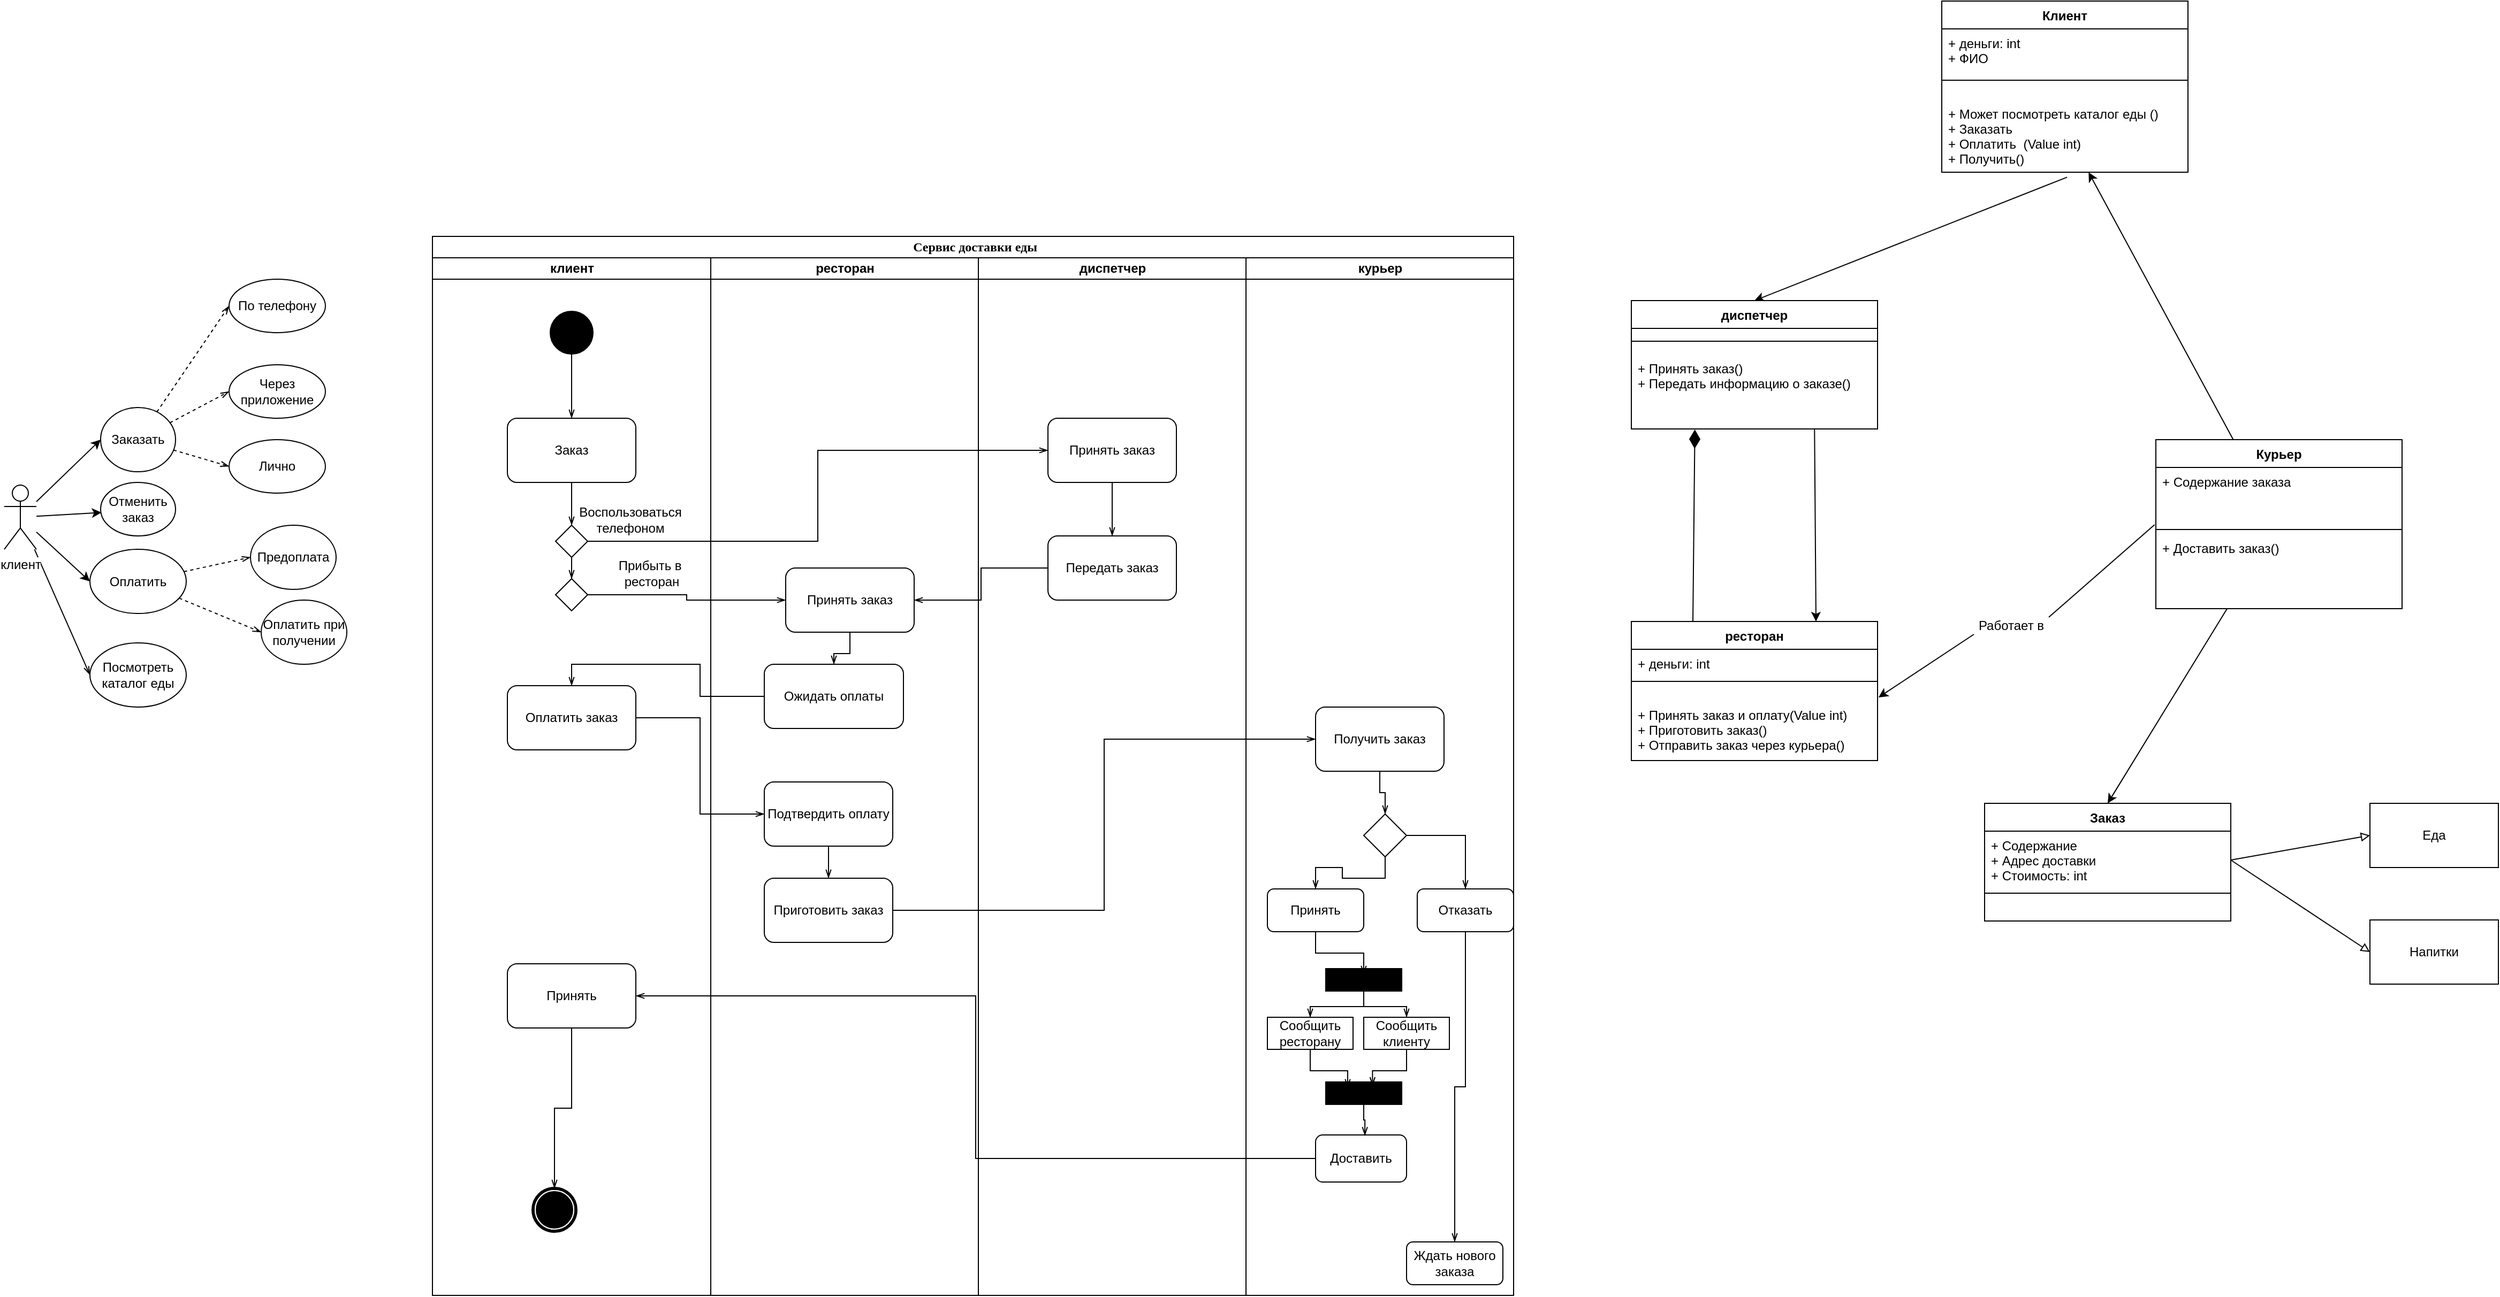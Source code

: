 <mxfile version="12.7.0" type="github">
  <diagram id="e7e014a7-5840-1c2e-5031-d8a46d1fe8dd" name="Page-1">
    <mxGraphModel dx="1673" dy="1760" grid="1" gridSize="10" guides="1" tooltips="1" connect="1" arrows="1" fold="1" page="1" pageScale="1" pageWidth="1169" pageHeight="826" background="#ffffff" math="0" shadow="0">
      <root>
        <mxCell id="0"/>
        <mxCell id="1" parent="0"/>
        <mxCell id="ED42qZIdBEckQJyKbsHn-58" style="orthogonalLoop=1;jettySize=auto;html=1;entryX=0;entryY=0.5;entryDx=0;entryDy=0;rounded=1;strokeColor=#000000;" parent="1" source="ED42qZIdBEckQJyKbsHn-43" target="ED42qZIdBEckQJyKbsHn-53" edge="1">
          <mxGeometry relative="1" as="geometry"/>
        </mxCell>
        <mxCell id="ED42qZIdBEckQJyKbsHn-59" style="edgeStyle=none;rounded=1;orthogonalLoop=1;jettySize=auto;html=1;entryX=0.012;entryY=0.562;entryDx=0;entryDy=0;entryPerimeter=0;strokeColor=#000000;" parent="1" source="ED42qZIdBEckQJyKbsHn-43" target="ED42qZIdBEckQJyKbsHn-54" edge="1">
          <mxGeometry relative="1" as="geometry"/>
        </mxCell>
        <mxCell id="ED42qZIdBEckQJyKbsHn-60" style="edgeStyle=none;rounded=1;orthogonalLoop=1;jettySize=auto;html=1;entryX=0;entryY=0.5;entryDx=0;entryDy=0;strokeColor=#000000;" parent="1" source="ED42qZIdBEckQJyKbsHn-43" target="ED42qZIdBEckQJyKbsHn-55" edge="1">
          <mxGeometry relative="1" as="geometry"/>
        </mxCell>
        <mxCell id="ED42qZIdBEckQJyKbsHn-73" style="edgeStyle=none;rounded=1;orthogonalLoop=1;jettySize=auto;html=1;entryX=0;entryY=0.5;entryDx=0;entryDy=0;endArrow=openThin;endFill=0;strokeColor=#000000;" parent="1" source="ED42qZIdBEckQJyKbsHn-43" target="ED42qZIdBEckQJyKbsHn-71" edge="1">
          <mxGeometry relative="1" as="geometry"/>
        </mxCell>
        <mxCell id="ED42qZIdBEckQJyKbsHn-43" value="клиент" style="shape=umlActor;verticalLabelPosition=bottom;labelBackgroundColor=#ffffff;verticalAlign=top;html=1;outlineConnect=0;labelPosition=center;align=center;" parent="1" vertex="1">
          <mxGeometry x="70" y="262.52" width="30" height="60" as="geometry"/>
        </mxCell>
        <mxCell id="ED42qZIdBEckQJyKbsHn-68" style="edgeStyle=none;rounded=1;orthogonalLoop=1;jettySize=auto;html=1;entryX=0;entryY=0.5;entryDx=0;entryDy=0;endArrow=openThin;endFill=0;strokeColor=#000000;dashed=1;" parent="1" source="ED42qZIdBEckQJyKbsHn-53" target="ED42qZIdBEckQJyKbsHn-67" edge="1">
          <mxGeometry relative="1" as="geometry"/>
        </mxCell>
        <mxCell id="ED42qZIdBEckQJyKbsHn-77" style="edgeStyle=none;rounded=1;orthogonalLoop=1;jettySize=auto;html=1;entryX=0;entryY=0.5;entryDx=0;entryDy=0;dashed=1;endArrow=openThin;endFill=0;strokeColor=#000000;" parent="1" source="ED42qZIdBEckQJyKbsHn-53" target="ED42qZIdBEckQJyKbsHn-74" edge="1">
          <mxGeometry relative="1" as="geometry"/>
        </mxCell>
        <mxCell id="ED42qZIdBEckQJyKbsHn-78" style="edgeStyle=none;rounded=1;orthogonalLoop=1;jettySize=auto;html=1;entryX=0;entryY=0.5;entryDx=0;entryDy=0;dashed=1;endArrow=openThin;endFill=0;strokeColor=#000000;" parent="1" source="ED42qZIdBEckQJyKbsHn-53" target="ED42qZIdBEckQJyKbsHn-75" edge="1">
          <mxGeometry relative="1" as="geometry"/>
        </mxCell>
        <mxCell id="ED42qZIdBEckQJyKbsHn-53" value="&lt;div align=&quot;center&quot;&gt;Заказать&lt;/div&gt;" style="ellipse;whiteSpace=wrap;html=1;align=center;" parent="1" vertex="1">
          <mxGeometry x="160" y="190" width="70" height="60" as="geometry"/>
        </mxCell>
        <mxCell id="ED42qZIdBEckQJyKbsHn-54" value="Отменить заказ&lt;br&gt;" style="ellipse;whiteSpace=wrap;html=1;" parent="1" vertex="1">
          <mxGeometry x="160" y="260" width="70" height="50" as="geometry"/>
        </mxCell>
        <mxCell id="ED42qZIdBEckQJyKbsHn-65" style="edgeStyle=none;rounded=1;orthogonalLoop=1;jettySize=auto;html=1;entryX=0;entryY=0.5;entryDx=0;entryDy=0;strokeColor=#000000;dashed=1;endArrow=openThin;endFill=0;" parent="1" source="ED42qZIdBEckQJyKbsHn-55" target="ED42qZIdBEckQJyKbsHn-62" edge="1">
          <mxGeometry relative="1" as="geometry"/>
        </mxCell>
        <mxCell id="ED42qZIdBEckQJyKbsHn-66" style="edgeStyle=none;rounded=1;orthogonalLoop=1;jettySize=auto;html=1;entryX=0;entryY=0.5;entryDx=0;entryDy=0;strokeColor=#000000;endArrow=openThin;endFill=0;dashed=1;" parent="1" source="ED42qZIdBEckQJyKbsHn-55" target="ED42qZIdBEckQJyKbsHn-63" edge="1">
          <mxGeometry relative="1" as="geometry"/>
        </mxCell>
        <mxCell id="ED42qZIdBEckQJyKbsHn-55" value="Оплатить" style="ellipse;whiteSpace=wrap;html=1;" parent="1" vertex="1">
          <mxGeometry x="150" y="322.52" width="90" height="60" as="geometry"/>
        </mxCell>
        <mxCell id="ED42qZIdBEckQJyKbsHn-62" value="Предоплата" style="ellipse;whiteSpace=wrap;html=1;" parent="1" vertex="1">
          <mxGeometry x="300" y="300" width="80" height="60" as="geometry"/>
        </mxCell>
        <mxCell id="ED42qZIdBEckQJyKbsHn-63" value="Оплатить при получении" style="ellipse;whiteSpace=wrap;html=1;" parent="1" vertex="1">
          <mxGeometry x="310" y="370" width="80" height="60" as="geometry"/>
        </mxCell>
        <mxCell id="ED42qZIdBEckQJyKbsHn-67" value="По телефону" style="ellipse;whiteSpace=wrap;html=1;" parent="1" vertex="1">
          <mxGeometry x="280" y="70" width="90" height="50" as="geometry"/>
        </mxCell>
        <mxCell id="ED42qZIdBEckQJyKbsHn-71" value="Посмотреть каталог еды" style="ellipse;whiteSpace=wrap;html=1;" parent="1" vertex="1">
          <mxGeometry x="150" y="410" width="90" height="60" as="geometry"/>
        </mxCell>
        <mxCell id="ED42qZIdBEckQJyKbsHn-74" value="Через приложение" style="ellipse;whiteSpace=wrap;html=1;" parent="1" vertex="1">
          <mxGeometry x="280" y="150" width="90" height="50" as="geometry"/>
        </mxCell>
        <mxCell id="ED42qZIdBEckQJyKbsHn-75" value="Лично" style="ellipse;whiteSpace=wrap;html=1;" parent="1" vertex="1">
          <mxGeometry x="280" y="220" width="90" height="50" as="geometry"/>
        </mxCell>
        <mxCell id="ED42qZIdBEckQJyKbsHn-84" value="&amp;nbsp;Сервис доставки еды " style="swimlane;html=1;childLayout=stackLayout;startSize=20;rounded=0;shadow=0;comic=0;labelBackgroundColor=none;strokeWidth=1;fontFamily=Verdana;fontSize=12;align=center;" parent="1" vertex="1">
          <mxGeometry x="470" y="30" width="1010" height="990" as="geometry"/>
        </mxCell>
        <mxCell id="ED42qZIdBEckQJyKbsHn-85" value="клиент" style="swimlane;html=1;startSize=20;" parent="ED42qZIdBEckQJyKbsHn-84" vertex="1">
          <mxGeometry y="20" width="260" height="970" as="geometry"/>
        </mxCell>
        <mxCell id="ED42qZIdBEckQJyKbsHn-112" value="" style="ellipse;whiteSpace=wrap;html=1;rounded=0;shadow=0;comic=0;labelBackgroundColor=none;strokeWidth=1;fillColor=#000000;fontFamily=Verdana;fontSize=12;align=center;" parent="ED42qZIdBEckQJyKbsHn-85" vertex="1">
          <mxGeometry x="110" y="50" width="40" height="40" as="geometry"/>
        </mxCell>
        <mxCell id="ED42qZIdBEckQJyKbsHn-153" style="edgeStyle=none;rounded=1;orthogonalLoop=1;jettySize=auto;html=1;entryX=0.5;entryY=0;entryDx=0;entryDy=0;endArrow=openThin;endFill=0;strokeColor=#000000;" parent="ED42qZIdBEckQJyKbsHn-85" source="ED42qZIdBEckQJyKbsHn-146" target="ED42qZIdBEckQJyKbsHn-152" edge="1">
          <mxGeometry relative="1" as="geometry"/>
        </mxCell>
        <mxCell id="ED42qZIdBEckQJyKbsHn-146" value="Заказ" style="rounded=1;whiteSpace=wrap;html=1;" parent="ED42qZIdBEckQJyKbsHn-85" vertex="1">
          <mxGeometry x="70" y="150" width="120" height="60" as="geometry"/>
        </mxCell>
        <mxCell id="ED42qZIdBEckQJyKbsHn-147" style="edgeStyle=none;rounded=1;orthogonalLoop=1;jettySize=auto;html=1;endArrow=openThin;endFill=0;strokeColor=#000000;" parent="ED42qZIdBEckQJyKbsHn-85" source="ED42qZIdBEckQJyKbsHn-112" target="ED42qZIdBEckQJyKbsHn-146" edge="1">
          <mxGeometry relative="1" as="geometry"/>
        </mxCell>
        <mxCell id="ED42qZIdBEckQJyKbsHn-157" style="edgeStyle=orthogonalEdgeStyle;rounded=0;orthogonalLoop=1;jettySize=auto;html=1;entryX=0.5;entryY=0;entryDx=0;entryDy=0;endArrow=openThin;endFill=0;strokeColor=#000000;" parent="ED42qZIdBEckQJyKbsHn-85" source="ED42qZIdBEckQJyKbsHn-152" target="ED42qZIdBEckQJyKbsHn-156" edge="1">
          <mxGeometry relative="1" as="geometry"/>
        </mxCell>
        <mxCell id="ED42qZIdBEckQJyKbsHn-152" value="" style="rhombus;whiteSpace=wrap;html=1;" parent="ED42qZIdBEckQJyKbsHn-85" vertex="1">
          <mxGeometry x="115" y="250" width="30" height="30" as="geometry"/>
        </mxCell>
        <mxCell id="ED42qZIdBEckQJyKbsHn-156" value="" style="rhombus;whiteSpace=wrap;html=1;" parent="ED42qZIdBEckQJyKbsHn-85" vertex="1">
          <mxGeometry x="115" y="300" width="30" height="30" as="geometry"/>
        </mxCell>
        <mxCell id="ED42qZIdBEckQJyKbsHn-161" value="Воспользоваться телефоном" style="text;html=1;strokeColor=none;fillColor=none;align=center;verticalAlign=middle;whiteSpace=wrap;rounded=0;" parent="ED42qZIdBEckQJyKbsHn-85" vertex="1">
          <mxGeometry x="160" y="230" width="50" height="30" as="geometry"/>
        </mxCell>
        <mxCell id="ED42qZIdBEckQJyKbsHn-162" value="Прибыть в&amp;nbsp; ресторан" style="text;html=1;strokeColor=none;fillColor=none;align=center;verticalAlign=middle;whiteSpace=wrap;rounded=0;" parent="ED42qZIdBEckQJyKbsHn-85" vertex="1">
          <mxGeometry x="170" y="280" width="70" height="30" as="geometry"/>
        </mxCell>
        <mxCell id="ED42qZIdBEckQJyKbsHn-169" value="Оплатить заказ" style="rounded=1;whiteSpace=wrap;html=1;" parent="ED42qZIdBEckQJyKbsHn-85" vertex="1">
          <mxGeometry x="70" y="400" width="120" height="60" as="geometry"/>
        </mxCell>
        <mxCell id="ED42qZIdBEckQJyKbsHn-149" value="" style="shape=mxgraph.bpmn.shape;html=1;verticalLabelPosition=bottom;labelBackgroundColor=#ffffff;verticalAlign=top;perimeter=ellipsePerimeter;outline=end;symbol=terminate;rounded=0;shadow=0;comic=0;strokeWidth=1;fontFamily=Verdana;fontSize=12;align=center;" parent="ED42qZIdBEckQJyKbsHn-85" vertex="1">
          <mxGeometry x="94" y="870" width="40" height="40" as="geometry"/>
        </mxCell>
        <mxCell id="ED42qZIdBEckQJyKbsHn-202" style="edgeStyle=orthogonalEdgeStyle;rounded=0;orthogonalLoop=1;jettySize=auto;html=1;endArrow=openThin;endFill=0;strokeColor=#000000;" parent="ED42qZIdBEckQJyKbsHn-85" source="ED42qZIdBEckQJyKbsHn-200" target="ED42qZIdBEckQJyKbsHn-149" edge="1">
          <mxGeometry relative="1" as="geometry"/>
        </mxCell>
        <mxCell id="ED42qZIdBEckQJyKbsHn-200" value="Принять " style="rounded=1;whiteSpace=wrap;html=1;strokeWidth=1;" parent="ED42qZIdBEckQJyKbsHn-85" vertex="1">
          <mxGeometry x="70" y="660" width="120" height="60" as="geometry"/>
        </mxCell>
        <mxCell id="ED42qZIdBEckQJyKbsHn-159" style="edgeStyle=orthogonalEdgeStyle;rounded=0;orthogonalLoop=1;jettySize=auto;html=1;entryX=0;entryY=0.5;entryDx=0;entryDy=0;endArrow=openThin;endFill=0;strokeColor=#000000;" parent="ED42qZIdBEckQJyKbsHn-84" source="ED42qZIdBEckQJyKbsHn-156" target="ED42qZIdBEckQJyKbsHn-158" edge="1">
          <mxGeometry relative="1" as="geometry"/>
        </mxCell>
        <mxCell id="ED42qZIdBEckQJyKbsHn-110" value="ресторан" style="swimlane;html=1;startSize=20;" parent="ED42qZIdBEckQJyKbsHn-84" vertex="1">
          <mxGeometry x="260" y="20" width="250" height="970" as="geometry"/>
        </mxCell>
        <mxCell id="ED42qZIdBEckQJyKbsHn-268" style="edgeStyle=orthogonalEdgeStyle;rounded=0;orthogonalLoop=1;jettySize=auto;html=1;entryX=0.5;entryY=0;entryDx=0;entryDy=0;endArrow=openThin;endFill=0;strokeColor=#000000;" parent="ED42qZIdBEckQJyKbsHn-110" source="ED42qZIdBEckQJyKbsHn-158" target="ED42qZIdBEckQJyKbsHn-267" edge="1">
          <mxGeometry relative="1" as="geometry"/>
        </mxCell>
        <mxCell id="ED42qZIdBEckQJyKbsHn-158" value="Принять заказ" style="rounded=1;whiteSpace=wrap;html=1;" parent="ED42qZIdBEckQJyKbsHn-110" vertex="1">
          <mxGeometry x="70" y="290" width="120" height="60" as="geometry"/>
        </mxCell>
        <mxCell id="ED42qZIdBEckQJyKbsHn-271" style="edgeStyle=orthogonalEdgeStyle;rounded=0;orthogonalLoop=1;jettySize=auto;html=1;endArrow=openThin;endFill=0;strokeColor=#000000;" parent="ED42qZIdBEckQJyKbsHn-110" source="ED42qZIdBEckQJyKbsHn-171" target="ED42qZIdBEckQJyKbsHn-173" edge="1">
          <mxGeometry relative="1" as="geometry"/>
        </mxCell>
        <mxCell id="ED42qZIdBEckQJyKbsHn-171" value="Подтвердить оплату" style="rounded=1;whiteSpace=wrap;html=1;" parent="ED42qZIdBEckQJyKbsHn-110" vertex="1">
          <mxGeometry x="50" y="490" width="120" height="60" as="geometry"/>
        </mxCell>
        <mxCell id="ED42qZIdBEckQJyKbsHn-173" value="Приготовить заказ" style="rounded=1;whiteSpace=wrap;html=1;" parent="ED42qZIdBEckQJyKbsHn-110" vertex="1">
          <mxGeometry x="50" y="580" width="120" height="60" as="geometry"/>
        </mxCell>
        <mxCell id="ED42qZIdBEckQJyKbsHn-267" value="Ожидать оплаты" style="rounded=1;whiteSpace=wrap;html=1;strokeWidth=1;" parent="ED42qZIdBEckQJyKbsHn-110" vertex="1">
          <mxGeometry x="50" y="380" width="130" height="60" as="geometry"/>
        </mxCell>
        <mxCell id="ED42qZIdBEckQJyKbsHn-172" style="edgeStyle=orthogonalEdgeStyle;rounded=0;orthogonalLoop=1;jettySize=auto;html=1;entryX=0;entryY=0.5;entryDx=0;entryDy=0;endArrow=openThin;endFill=0;strokeColor=#000000;" parent="ED42qZIdBEckQJyKbsHn-84" source="ED42qZIdBEckQJyKbsHn-169" target="ED42qZIdBEckQJyKbsHn-171" edge="1">
          <mxGeometry relative="1" as="geometry"/>
        </mxCell>
        <mxCell id="ED42qZIdBEckQJyKbsHn-155" style="rounded=0;orthogonalLoop=1;jettySize=auto;html=1;entryX=0;entryY=0.5;entryDx=0;entryDy=0;endArrow=openThin;endFill=0;strokeColor=#000000;edgeStyle=orthogonalEdgeStyle;" parent="ED42qZIdBEckQJyKbsHn-84" source="ED42qZIdBEckQJyKbsHn-152" target="ED42qZIdBEckQJyKbsHn-150" edge="1">
          <mxGeometry relative="1" as="geometry"/>
        </mxCell>
        <mxCell id="ED42qZIdBEckQJyKbsHn-166" style="edgeStyle=orthogonalEdgeStyle;rounded=0;orthogonalLoop=1;jettySize=auto;html=1;entryX=1;entryY=0.5;entryDx=0;entryDy=0;endArrow=openThin;endFill=0;strokeColor=#000000;" parent="ED42qZIdBEckQJyKbsHn-84" source="ED42qZIdBEckQJyKbsHn-164" target="ED42qZIdBEckQJyKbsHn-158" edge="1">
          <mxGeometry relative="1" as="geometry"/>
        </mxCell>
        <mxCell id="ED42qZIdBEckQJyKbsHn-94" value="диспетчер" style="swimlane;html=1;startSize=20;" parent="ED42qZIdBEckQJyKbsHn-84" vertex="1">
          <mxGeometry x="510" y="20" width="250" height="970" as="geometry"/>
        </mxCell>
        <mxCell id="ED42qZIdBEckQJyKbsHn-165" style="edgeStyle=orthogonalEdgeStyle;rounded=0;orthogonalLoop=1;jettySize=auto;html=1;entryX=0.5;entryY=0;entryDx=0;entryDy=0;endArrow=openThin;endFill=0;strokeColor=#000000;" parent="ED42qZIdBEckQJyKbsHn-94" source="ED42qZIdBEckQJyKbsHn-150" target="ED42qZIdBEckQJyKbsHn-164" edge="1">
          <mxGeometry relative="1" as="geometry"/>
        </mxCell>
        <mxCell id="ED42qZIdBEckQJyKbsHn-150" value="Принять заказ" style="rounded=1;whiteSpace=wrap;html=1;" parent="ED42qZIdBEckQJyKbsHn-94" vertex="1">
          <mxGeometry x="65" y="150" width="120" height="60" as="geometry"/>
        </mxCell>
        <mxCell id="ED42qZIdBEckQJyKbsHn-164" value="Передать заказ" style="rounded=1;whiteSpace=wrap;html=1;" parent="ED42qZIdBEckQJyKbsHn-94" vertex="1">
          <mxGeometry x="65" y="260" width="120" height="60" as="geometry"/>
        </mxCell>
        <mxCell id="ED42qZIdBEckQJyKbsHn-201" style="edgeStyle=orthogonalEdgeStyle;rounded=0;orthogonalLoop=1;jettySize=auto;html=1;entryX=1;entryY=0.5;entryDx=0;entryDy=0;endArrow=openThin;endFill=0;strokeColor=#000000;" parent="ED42qZIdBEckQJyKbsHn-84" source="ED42qZIdBEckQJyKbsHn-197" target="ED42qZIdBEckQJyKbsHn-200" edge="1">
          <mxGeometry relative="1" as="geometry"/>
        </mxCell>
        <mxCell id="ED42qZIdBEckQJyKbsHn-203" style="edgeStyle=orthogonalEdgeStyle;rounded=0;orthogonalLoop=1;jettySize=auto;html=1;entryX=0;entryY=0.5;entryDx=0;entryDy=0;endArrow=openThin;endFill=0;strokeColor=#000000;" parent="ED42qZIdBEckQJyKbsHn-84" source="ED42qZIdBEckQJyKbsHn-173" target="ED42qZIdBEckQJyKbsHn-177" edge="1">
          <mxGeometry relative="1" as="geometry"/>
        </mxCell>
        <mxCell id="ED42qZIdBEckQJyKbsHn-148" value="курьер" style="swimlane;html=1;startSize=20;" parent="ED42qZIdBEckQJyKbsHn-84" vertex="1">
          <mxGeometry x="760" y="20" width="250" height="970" as="geometry"/>
        </mxCell>
        <mxCell id="ED42qZIdBEckQJyKbsHn-196" style="edgeStyle=orthogonalEdgeStyle;rounded=0;orthogonalLoop=1;jettySize=auto;html=1;entryX=0.5;entryY=0;entryDx=0;entryDy=0;endArrow=openThin;endFill=0;strokeColor=#000000;" parent="ED42qZIdBEckQJyKbsHn-148" source="ED42qZIdBEckQJyKbsHn-177" target="ED42qZIdBEckQJyKbsHn-191" edge="1">
          <mxGeometry relative="1" as="geometry"/>
        </mxCell>
        <mxCell id="ED42qZIdBEckQJyKbsHn-177" value="Получить заказ" style="rounded=1;whiteSpace=wrap;html=1;" parent="ED42qZIdBEckQJyKbsHn-148" vertex="1">
          <mxGeometry x="65" y="420" width="120" height="60" as="geometry"/>
        </mxCell>
        <mxCell id="ED42qZIdBEckQJyKbsHn-259" style="edgeStyle=orthogonalEdgeStyle;rounded=0;orthogonalLoop=1;jettySize=auto;html=1;entryX=0.5;entryY=0;entryDx=0;entryDy=0;endArrow=openThin;endFill=0;strokeColor=#000000;" parent="ED42qZIdBEckQJyKbsHn-148" source="ED42qZIdBEckQJyKbsHn-183" target="ED42qZIdBEckQJyKbsHn-205" edge="1">
          <mxGeometry relative="1" as="geometry"/>
        </mxCell>
        <mxCell id="ED42qZIdBEckQJyKbsHn-183" value="Принять" style="rounded=1;whiteSpace=wrap;html=1;strokeWidth=1;" parent="ED42qZIdBEckQJyKbsHn-148" vertex="1">
          <mxGeometry x="20" y="590" width="90" height="40" as="geometry"/>
        </mxCell>
        <mxCell id="ED42qZIdBEckQJyKbsHn-193" style="edgeStyle=orthogonalEdgeStyle;rounded=0;orthogonalLoop=1;jettySize=auto;html=1;endArrow=openThin;endFill=0;strokeColor=#000000;" parent="ED42qZIdBEckQJyKbsHn-148" source="ED42qZIdBEckQJyKbsHn-184" target="ED42qZIdBEckQJyKbsHn-192" edge="1">
          <mxGeometry relative="1" as="geometry"/>
        </mxCell>
        <mxCell id="ED42qZIdBEckQJyKbsHn-184" value="Отказать" style="rounded=1;whiteSpace=wrap;html=1;strokeWidth=1;" parent="ED42qZIdBEckQJyKbsHn-148" vertex="1">
          <mxGeometry x="160" y="590" width="90" height="40" as="geometry"/>
        </mxCell>
        <mxCell id="ED42qZIdBEckQJyKbsHn-194" style="edgeStyle=orthogonalEdgeStyle;rounded=0;orthogonalLoop=1;jettySize=auto;html=1;entryX=0.5;entryY=0;entryDx=0;entryDy=0;endArrow=openThin;endFill=0;strokeColor=#000000;" parent="ED42qZIdBEckQJyKbsHn-148" source="ED42qZIdBEckQJyKbsHn-191" target="ED42qZIdBEckQJyKbsHn-184" edge="1">
          <mxGeometry relative="1" as="geometry"/>
        </mxCell>
        <mxCell id="ED42qZIdBEckQJyKbsHn-195" style="edgeStyle=orthogonalEdgeStyle;rounded=0;orthogonalLoop=1;jettySize=auto;html=1;entryX=0.5;entryY=0;entryDx=0;entryDy=0;endArrow=openThin;endFill=0;strokeColor=#000000;" parent="ED42qZIdBEckQJyKbsHn-148" source="ED42qZIdBEckQJyKbsHn-191" target="ED42qZIdBEckQJyKbsHn-183" edge="1">
          <mxGeometry relative="1" as="geometry"/>
        </mxCell>
        <mxCell id="ED42qZIdBEckQJyKbsHn-191" value="" style="rhombus;whiteSpace=wrap;html=1;strokeWidth=1;" parent="ED42qZIdBEckQJyKbsHn-148" vertex="1">
          <mxGeometry x="110" y="520" width="40" height="40" as="geometry"/>
        </mxCell>
        <mxCell id="ED42qZIdBEckQJyKbsHn-192" value="Ждать нового заказа" style="rounded=1;whiteSpace=wrap;html=1;strokeWidth=1;" parent="ED42qZIdBEckQJyKbsHn-148" vertex="1">
          <mxGeometry x="150" y="920" width="90" height="40" as="geometry"/>
        </mxCell>
        <mxCell id="ED42qZIdBEckQJyKbsHn-197" value="Доставить" style="rounded=1;whiteSpace=wrap;html=1;strokeWidth=1;" parent="ED42qZIdBEckQJyKbsHn-148" vertex="1">
          <mxGeometry x="65" y="820" width="85" height="44" as="geometry"/>
        </mxCell>
        <mxCell id="ED42qZIdBEckQJyKbsHn-257" style="edgeStyle=orthogonalEdgeStyle;rounded=0;orthogonalLoop=1;jettySize=auto;html=1;endArrow=openThin;endFill=0;strokeColor=#000000;" parent="ED42qZIdBEckQJyKbsHn-148" source="ED42qZIdBEckQJyKbsHn-205" target="ED42qZIdBEckQJyKbsHn-207" edge="1">
          <mxGeometry relative="1" as="geometry"/>
        </mxCell>
        <mxCell id="ED42qZIdBEckQJyKbsHn-258" style="edgeStyle=orthogonalEdgeStyle;rounded=0;orthogonalLoop=1;jettySize=auto;html=1;entryX=0.5;entryY=0;entryDx=0;entryDy=0;endArrow=openThin;endFill=0;strokeColor=#000000;" parent="ED42qZIdBEckQJyKbsHn-148" source="ED42qZIdBEckQJyKbsHn-205" target="ED42qZIdBEckQJyKbsHn-206" edge="1">
          <mxGeometry relative="1" as="geometry"/>
        </mxCell>
        <mxCell id="ED42qZIdBEckQJyKbsHn-205" value="" style="rounded=0;whiteSpace=wrap;html=1;strokeWidth=12;" parent="ED42qZIdBEckQJyKbsHn-148" vertex="1">
          <mxGeometry x="80" y="670" width="60" height="10" as="geometry"/>
        </mxCell>
        <mxCell id="ED42qZIdBEckQJyKbsHn-255" style="edgeStyle=orthogonalEdgeStyle;rounded=0;orthogonalLoop=1;jettySize=auto;html=1;entryX=0.637;entryY=-0.19;entryDx=0;entryDy=0;entryPerimeter=0;endArrow=openThin;endFill=0;strokeColor=#000000;" parent="ED42qZIdBEckQJyKbsHn-148" source="ED42qZIdBEckQJyKbsHn-206" target="ED42qZIdBEckQJyKbsHn-254" edge="1">
          <mxGeometry relative="1" as="geometry"/>
        </mxCell>
        <mxCell id="ED42qZIdBEckQJyKbsHn-206" value="Сообщить клиенту" style="rounded=0;whiteSpace=wrap;html=1;strokeWidth=1;" parent="ED42qZIdBEckQJyKbsHn-148" vertex="1">
          <mxGeometry x="110" y="710" width="80" height="30" as="geometry"/>
        </mxCell>
        <mxCell id="ED42qZIdBEckQJyKbsHn-256" style="edgeStyle=orthogonalEdgeStyle;rounded=0;orthogonalLoop=1;jettySize=auto;html=1;entryX=0.25;entryY=0;entryDx=0;entryDy=0;endArrow=openThin;endFill=0;strokeColor=#000000;" parent="ED42qZIdBEckQJyKbsHn-148" source="ED42qZIdBEckQJyKbsHn-207" target="ED42qZIdBEckQJyKbsHn-254" edge="1">
          <mxGeometry relative="1" as="geometry"/>
        </mxCell>
        <mxCell id="ED42qZIdBEckQJyKbsHn-207" value="Сообщить ресторану" style="rounded=0;whiteSpace=wrap;html=1;strokeWidth=1;" parent="ED42qZIdBEckQJyKbsHn-148" vertex="1">
          <mxGeometry x="20" y="710" width="80" height="30" as="geometry"/>
        </mxCell>
        <mxCell id="ED42qZIdBEckQJyKbsHn-260" style="edgeStyle=orthogonalEdgeStyle;rounded=0;orthogonalLoop=1;jettySize=auto;html=1;entryX=0.542;entryY=0.016;entryDx=0;entryDy=0;entryPerimeter=0;endArrow=openThin;endFill=0;strokeColor=#000000;" parent="ED42qZIdBEckQJyKbsHn-148" source="ED42qZIdBEckQJyKbsHn-254" target="ED42qZIdBEckQJyKbsHn-197" edge="1">
          <mxGeometry relative="1" as="geometry"/>
        </mxCell>
        <mxCell id="ED42qZIdBEckQJyKbsHn-254" value="" style="rounded=0;whiteSpace=wrap;html=1;strokeWidth=12;" parent="ED42qZIdBEckQJyKbsHn-148" vertex="1">
          <mxGeometry x="80" y="775.95" width="60" height="10" as="geometry"/>
        </mxCell>
        <mxCell id="ED42qZIdBEckQJyKbsHn-270" style="edgeStyle=orthogonalEdgeStyle;rounded=0;orthogonalLoop=1;jettySize=auto;html=1;entryX=0.5;entryY=0;entryDx=0;entryDy=0;endArrow=openThin;endFill=0;strokeColor=#000000;" parent="ED42qZIdBEckQJyKbsHn-84" source="ED42qZIdBEckQJyKbsHn-267" target="ED42qZIdBEckQJyKbsHn-169" edge="1">
          <mxGeometry relative="1" as="geometry"/>
        </mxCell>
        <mxCell id="Fp9BX1nKFDgFE7mG7sT4-14" style="edgeStyle=none;rounded=0;orthogonalLoop=1;jettySize=auto;html=1;entryX=0.5;entryY=0;entryDx=0;entryDy=0;endArrow=classic;endFill=1;exitX=0.509;exitY=1.057;exitDx=0;exitDy=0;exitPerimeter=0;" edge="1" parent="1" source="ED42qZIdBEckQJyKbsHn-264" target="Fp9BX1nKFDgFE7mG7sT4-10">
          <mxGeometry relative="1" as="geometry"/>
        </mxCell>
        <mxCell id="ED42qZIdBEckQJyKbsHn-261" value="Клиент" style="swimlane;fontStyle=1;align=center;verticalAlign=top;childLayout=stackLayout;horizontal=1;startSize=26;horizontalStack=0;resizeParent=1;resizeParentMax=0;resizeLast=0;collapsible=1;marginBottom=0;strokeWidth=1;" parent="1" vertex="1">
          <mxGeometry x="1880" y="-190" width="230" height="160" as="geometry"/>
        </mxCell>
        <mxCell id="ED42qZIdBEckQJyKbsHn-262" value="+ деньги: int&#xa;+ ФИО&#xa;" style="text;strokeColor=none;fillColor=none;align=left;verticalAlign=top;spacingLeft=4;spacingRight=4;overflow=hidden;rotatable=0;points=[[0,0.5],[1,0.5]];portConstraint=eastwest;" parent="ED42qZIdBEckQJyKbsHn-261" vertex="1">
          <mxGeometry y="26" width="230" height="44" as="geometry"/>
        </mxCell>
        <mxCell id="ED42qZIdBEckQJyKbsHn-263" value="" style="line;strokeWidth=1;fillColor=none;align=left;verticalAlign=middle;spacingTop=-1;spacingLeft=3;spacingRight=3;rotatable=0;labelPosition=right;points=[];portConstraint=eastwest;" parent="ED42qZIdBEckQJyKbsHn-261" vertex="1">
          <mxGeometry y="70" width="230" height="8" as="geometry"/>
        </mxCell>
        <mxCell id="ED42qZIdBEckQJyKbsHn-264" value="&#xa;+ Может посмотреть каталог еды ()&#xa;+ Заказать &#xa;+ Оплатить  (Value int)&#xa;+ Получить()&#xa;&#xa;&#xa;" style="text;strokeColor=none;fillColor=none;align=left;verticalAlign=top;spacingLeft=4;spacingRight=4;overflow=hidden;rotatable=0;points=[[0,0.5],[1,0.5]];portConstraint=eastwest;" parent="ED42qZIdBEckQJyKbsHn-261" vertex="1">
          <mxGeometry y="78" width="230" height="82" as="geometry"/>
        </mxCell>
        <mxCell id="Fp9BX1nKFDgFE7mG7sT4-7" style="rounded=0;orthogonalLoop=1;jettySize=auto;html=1;entryX=0;entryY=0.5;entryDx=0;entryDy=0;endArrow=block;endFill=0;exitX=1;exitY=0.5;exitDx=0;exitDy=0;" edge="1" parent="1" source="ED42qZIdBEckQJyKbsHn-273" target="Fp9BX1nKFDgFE7mG7sT4-6">
          <mxGeometry relative="1" as="geometry">
            <mxPoint x="2175" y="30" as="sourcePoint"/>
          </mxGeometry>
        </mxCell>
        <mxCell id="ED42qZIdBEckQJyKbsHn-272" value="Заказ" style="swimlane;fontStyle=1;align=center;verticalAlign=top;childLayout=stackLayout;horizontal=1;startSize=26;horizontalStack=0;resizeParent=1;resizeParentMax=0;resizeLast=0;collapsible=1;marginBottom=0;strokeWidth=1;" parent="1" vertex="1">
          <mxGeometry x="1920" y="560" width="230" height="110" as="geometry"/>
        </mxCell>
        <mxCell id="ED42qZIdBEckQJyKbsHn-273" value="+ Содержание&#xa;+ Адрес доставки&#xa;+ Стоимость: int" style="text;strokeColor=none;fillColor=none;align=left;verticalAlign=top;spacingLeft=4;spacingRight=4;overflow=hidden;rotatable=0;points=[[0,0.5],[1,0.5]];portConstraint=eastwest;" parent="ED42qZIdBEckQJyKbsHn-272" vertex="1">
          <mxGeometry y="26" width="230" height="54" as="geometry"/>
        </mxCell>
        <mxCell id="ED42qZIdBEckQJyKbsHn-274" value="" style="line;strokeWidth=1;fillColor=none;align=left;verticalAlign=middle;spacingTop=-1;spacingLeft=3;spacingRight=3;rotatable=0;labelPosition=right;points=[];portConstraint=eastwest;" parent="ED42qZIdBEckQJyKbsHn-272" vertex="1">
          <mxGeometry y="80" width="230" height="8" as="geometry"/>
        </mxCell>
        <mxCell id="ED42qZIdBEckQJyKbsHn-275" value="&#xa;" style="text;strokeColor=none;fillColor=none;align=left;verticalAlign=top;spacingLeft=4;spacingRight=4;overflow=hidden;rotatable=0;points=[[0,0.5],[1,0.5]];portConstraint=eastwest;" parent="ED42qZIdBEckQJyKbsHn-272" vertex="1">
          <mxGeometry y="88" width="230" height="22" as="geometry"/>
        </mxCell>
        <mxCell id="ED42qZIdBEckQJyKbsHn-276" value="ресторан" style="swimlane;fontStyle=1;align=center;verticalAlign=top;childLayout=stackLayout;horizontal=1;startSize=26;horizontalStack=0;resizeParent=1;resizeParentMax=0;resizeLast=0;collapsible=1;marginBottom=0;strokeWidth=1;" parent="1" vertex="1">
          <mxGeometry x="1590" y="390" width="230" height="130" as="geometry"/>
        </mxCell>
        <mxCell id="ED42qZIdBEckQJyKbsHn-277" value="+ деньги: int" style="text;strokeColor=none;fillColor=none;align=left;verticalAlign=top;spacingLeft=4;spacingRight=4;overflow=hidden;rotatable=0;points=[[0,0.5],[1,0.5]];portConstraint=eastwest;" parent="ED42qZIdBEckQJyKbsHn-276" vertex="1">
          <mxGeometry y="26" width="230" height="26" as="geometry"/>
        </mxCell>
        <mxCell id="ED42qZIdBEckQJyKbsHn-278" value="" style="line;strokeWidth=1;fillColor=none;align=left;verticalAlign=middle;spacingTop=-1;spacingLeft=3;spacingRight=3;rotatable=0;labelPosition=right;points=[];portConstraint=eastwest;" parent="ED42qZIdBEckQJyKbsHn-276" vertex="1">
          <mxGeometry y="52" width="230" height="8" as="geometry"/>
        </mxCell>
        <mxCell id="ED42qZIdBEckQJyKbsHn-279" value="&#xa;+ Принять заказ и оплату(Value int)&#xa;+ Приготовить заказ()&#xa;+ Отправить заказ через курьера()" style="text;strokeColor=none;fillColor=none;align=left;verticalAlign=top;spacingLeft=4;spacingRight=4;overflow=hidden;rotatable=0;points=[[0,0.5],[1,0.5]];portConstraint=eastwest;" parent="ED42qZIdBEckQJyKbsHn-276" vertex="1">
          <mxGeometry y="60" width="230" height="70" as="geometry"/>
        </mxCell>
        <mxCell id="Fp9BX1nKFDgFE7mG7sT4-18" style="edgeStyle=none;rounded=0;orthogonalLoop=1;jettySize=auto;html=1;entryX=0.5;entryY=0;entryDx=0;entryDy=0;endArrow=classic;endFill=1;" edge="1" parent="1" source="ED42qZIdBEckQJyKbsHn-280" target="ED42qZIdBEckQJyKbsHn-272">
          <mxGeometry relative="1" as="geometry"/>
        </mxCell>
        <mxCell id="Fp9BX1nKFDgFE7mG7sT4-21" style="edgeStyle=none;rounded=0;orthogonalLoop=1;jettySize=auto;html=1;endArrow=classic;endFill=1;endSize=6;" edge="1" parent="1" source="ED42qZIdBEckQJyKbsHn-280" target="ED42qZIdBEckQJyKbsHn-264">
          <mxGeometry relative="1" as="geometry"/>
        </mxCell>
        <mxCell id="ED42qZIdBEckQJyKbsHn-280" value="Курьер" style="swimlane;fontStyle=1;align=center;verticalAlign=top;childLayout=stackLayout;horizontal=1;startSize=26;horizontalStack=0;resizeParent=1;resizeParentMax=0;resizeLast=0;collapsible=1;marginBottom=0;strokeWidth=1;" parent="1" vertex="1">
          <mxGeometry x="2080" y="220" width="230" height="158" as="geometry"/>
        </mxCell>
        <mxCell id="ED42qZIdBEckQJyKbsHn-281" value="+ Содержание заказа" style="text;strokeColor=none;fillColor=none;align=left;verticalAlign=top;spacingLeft=4;spacingRight=4;overflow=hidden;rotatable=0;points=[[0,0.5],[1,0.5]];portConstraint=eastwest;" parent="ED42qZIdBEckQJyKbsHn-280" vertex="1">
          <mxGeometry y="26" width="230" height="54" as="geometry"/>
        </mxCell>
        <mxCell id="ED42qZIdBEckQJyKbsHn-282" value="" style="line;strokeWidth=1;fillColor=none;align=left;verticalAlign=middle;spacingTop=-1;spacingLeft=3;spacingRight=3;rotatable=0;labelPosition=right;points=[];portConstraint=eastwest;" parent="ED42qZIdBEckQJyKbsHn-280" vertex="1">
          <mxGeometry y="80" width="230" height="8" as="geometry"/>
        </mxCell>
        <mxCell id="ED42qZIdBEckQJyKbsHn-283" value="+ Доставить заказ()&#xa;" style="text;strokeColor=none;fillColor=none;align=left;verticalAlign=top;spacingLeft=4;spacingRight=4;overflow=hidden;rotatable=0;points=[[0,0.5],[1,0.5]];portConstraint=eastwest;" parent="ED42qZIdBEckQJyKbsHn-280" vertex="1">
          <mxGeometry y="88" width="230" height="70" as="geometry"/>
        </mxCell>
        <mxCell id="Fp9BX1nKFDgFE7mG7sT4-2" value="" style="endArrow=classic;html=1;entryX=1.004;entryY=0.157;entryDx=0;entryDy=0;entryPerimeter=0;exitX=0;exitY=0.75;exitDx=0;exitDy=0;" edge="1" parent="1" source="Fp9BX1nKFDgFE7mG7sT4-3" target="ED42qZIdBEckQJyKbsHn-279">
          <mxGeometry width="50" height="50" relative="1" as="geometry">
            <mxPoint x="2010" y="450" as="sourcePoint"/>
            <mxPoint x="2060" y="400" as="targetPoint"/>
            <Array as="points"/>
          </mxGeometry>
        </mxCell>
        <mxCell id="Fp9BX1nKFDgFE7mG7sT4-3" value="Работает в" style="text;html=1;strokeColor=none;fillColor=none;align=center;verticalAlign=middle;whiteSpace=wrap;rounded=0;" vertex="1" parent="1">
          <mxGeometry x="1910" y="378" width="70" height="32" as="geometry"/>
        </mxCell>
        <mxCell id="Fp9BX1nKFDgFE7mG7sT4-4" value="" style="endArrow=none;html=1;entryX=1;entryY=0.25;entryDx=0;entryDy=0;endFill=0;exitX=-0.005;exitY=0.991;exitDx=0;exitDy=0;exitPerimeter=0;" edge="1" parent="1" source="ED42qZIdBEckQJyKbsHn-281" target="Fp9BX1nKFDgFE7mG7sT4-3">
          <mxGeometry width="50" height="50" relative="1" as="geometry">
            <mxPoint x="2052" y="400" as="sourcePoint"/>
            <mxPoint x="1840.92" y="400.99" as="targetPoint"/>
            <Array as="points"/>
          </mxGeometry>
        </mxCell>
        <mxCell id="Fp9BX1nKFDgFE7mG7sT4-5" value="Еда" style="rounded=0;whiteSpace=wrap;html=1;" vertex="1" parent="1">
          <mxGeometry x="2280" y="560" width="120" height="60" as="geometry"/>
        </mxCell>
        <mxCell id="Fp9BX1nKFDgFE7mG7sT4-6" value="Напитки" style="rounded=0;whiteSpace=wrap;html=1;" vertex="1" parent="1">
          <mxGeometry x="2280" y="669" width="120" height="60" as="geometry"/>
        </mxCell>
        <mxCell id="Fp9BX1nKFDgFE7mG7sT4-8" style="rounded=0;orthogonalLoop=1;jettySize=auto;html=1;endArrow=block;endFill=0;exitX=1;exitY=0.5;exitDx=0;exitDy=0;entryX=0;entryY=0.5;entryDx=0;entryDy=0;" edge="1" parent="1" source="ED42qZIdBEckQJyKbsHn-273" target="Fp9BX1nKFDgFE7mG7sT4-5">
          <mxGeometry relative="1" as="geometry">
            <mxPoint x="2146.296" y="40" as="sourcePoint"/>
            <mxPoint x="2280" y="-30" as="targetPoint"/>
          </mxGeometry>
        </mxCell>
        <mxCell id="Fp9BX1nKFDgFE7mG7sT4-10" value="диспетчер" style="swimlane;fontStyle=1;align=center;verticalAlign=top;childLayout=stackLayout;horizontal=1;startSize=26;horizontalStack=0;resizeParent=1;resizeParentMax=0;resizeLast=0;collapsible=1;marginBottom=0;strokeWidth=1;" vertex="1" parent="1">
          <mxGeometry x="1590" y="90" width="230" height="120" as="geometry"/>
        </mxCell>
        <mxCell id="Fp9BX1nKFDgFE7mG7sT4-12" value="" style="line;strokeWidth=1;fillColor=none;align=left;verticalAlign=middle;spacingTop=-1;spacingLeft=3;spacingRight=3;rotatable=0;labelPosition=right;points=[];portConstraint=eastwest;" vertex="1" parent="Fp9BX1nKFDgFE7mG7sT4-10">
          <mxGeometry y="26" width="230" height="24" as="geometry"/>
        </mxCell>
        <mxCell id="Fp9BX1nKFDgFE7mG7sT4-13" value="+ Принять заказ()&#xa;+ Передать информацию о заказе()&#xa;&#xa;" style="text;strokeColor=none;fillColor=none;align=left;verticalAlign=top;spacingLeft=4;spacingRight=4;overflow=hidden;rotatable=0;points=[[0,0.5],[1,0.5]];portConstraint=eastwest;" vertex="1" parent="Fp9BX1nKFDgFE7mG7sT4-10">
          <mxGeometry y="50" width="230" height="70" as="geometry"/>
        </mxCell>
        <mxCell id="Fp9BX1nKFDgFE7mG7sT4-20" value="" style="endArrow=diamondThin;html=1;exitX=0.25;exitY=0;exitDx=0;exitDy=0;entryX=0.258;entryY=1.008;entryDx=0;entryDy=0;entryPerimeter=0;endFill=1;endSize=15;" edge="1" parent="1" source="ED42qZIdBEckQJyKbsHn-276" target="Fp9BX1nKFDgFE7mG7sT4-13">
          <mxGeometry width="50" height="50" relative="1" as="geometry">
            <mxPoint x="1690" y="370" as="sourcePoint"/>
            <mxPoint x="1740" y="320" as="targetPoint"/>
          </mxGeometry>
        </mxCell>
        <mxCell id="Fp9BX1nKFDgFE7mG7sT4-23" value="" style="endArrow=classic;html=1;exitX=0.744;exitY=0.992;exitDx=0;exitDy=0;exitPerimeter=0;entryX=0.75;entryY=0;entryDx=0;entryDy=0;" edge="1" parent="1" source="Fp9BX1nKFDgFE7mG7sT4-13" target="ED42qZIdBEckQJyKbsHn-276">
          <mxGeometry width="50" height="50" relative="1" as="geometry">
            <mxPoint x="1760" y="330" as="sourcePoint"/>
            <mxPoint x="1810" y="280" as="targetPoint"/>
          </mxGeometry>
        </mxCell>
      </root>
    </mxGraphModel>
  </diagram>
</mxfile>
